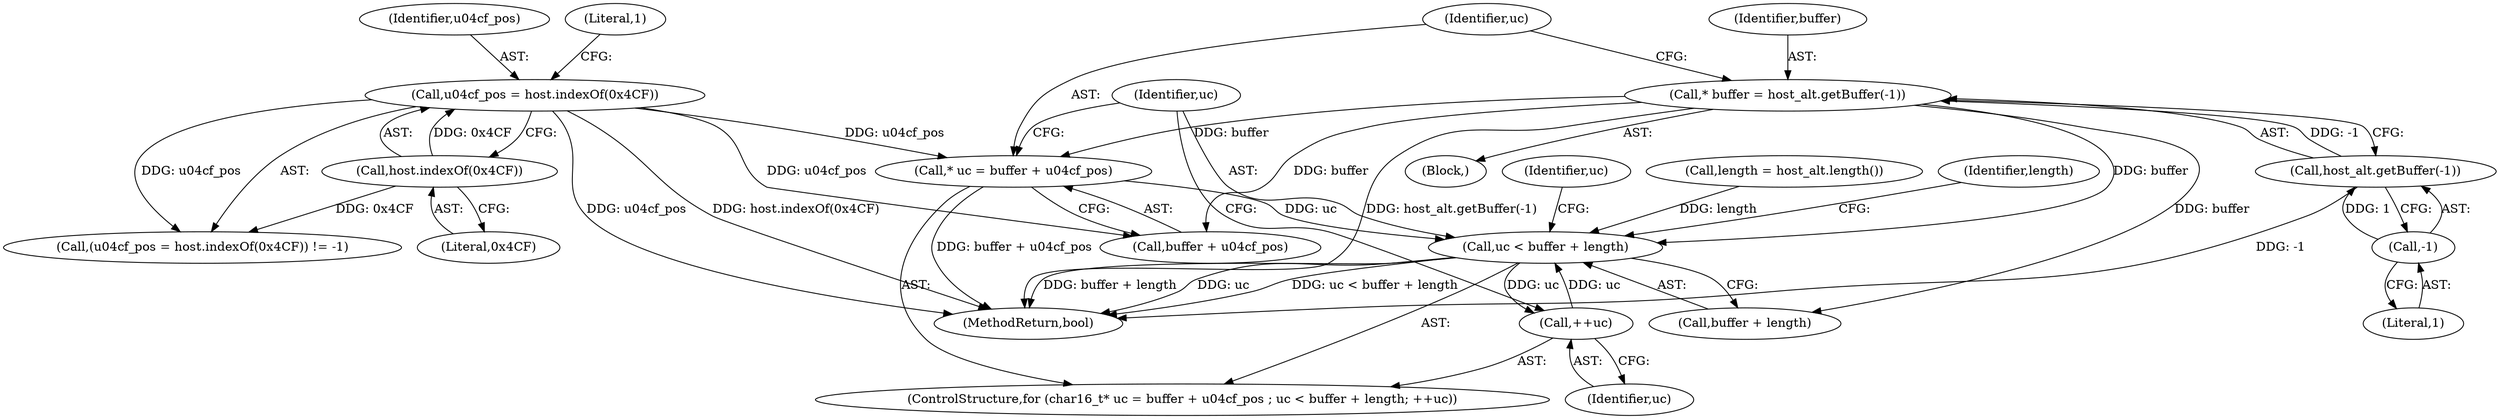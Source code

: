 digraph "0_Chrome_f9b56bc54fdff5981dba39a707489c3ca9980fac_1@integer" {
"1000157" [label="(Call,* uc = buffer + u04cf_pos)"];
"1000150" [label="(Call,* buffer = host_alt.getBuffer(-1))"];
"1000152" [label="(Call,host_alt.getBuffer(-1))"];
"1000153" [label="(Call,-1)"];
"1000137" [label="(Call,u04cf_pos = host.indexOf(0x4CF))"];
"1000139" [label="(Call,host.indexOf(0x4CF))"];
"1000162" [label="(Call,uc < buffer + length)"];
"1000167" [label="(Call,++uc)"];
"1000157" [label="(Call,* uc = buffer + u04cf_pos)"];
"1000154" [label="(Literal,1)"];
"1000180" [label="(Identifier,length)"];
"1000162" [label="(Call,uc < buffer + length)"];
"1000142" [label="(Literal,1)"];
"1000138" [label="(Identifier,u04cf_pos)"];
"1000140" [label="(Literal,0x4CF)"];
"1000153" [label="(Call,-1)"];
"1000168" [label="(Identifier,uc)"];
"1000163" [label="(Identifier,uc)"];
"1000173" [label="(Identifier,uc)"];
"1000155" [label="(ControlStructure,for (char16_t* uc = buffer + u04cf_pos ; uc < buffer + length; ++uc))"];
"1000136" [label="(Call,(u04cf_pos = host.indexOf(0x4CF)) != -1)"];
"1000150" [label="(Call,* buffer = host_alt.getBuffer(-1))"];
"1000151" [label="(Identifier,buffer)"];
"1000164" [label="(Call,buffer + length)"];
"1000209" [label="(MethodReturn,bool)"];
"1000152" [label="(Call,host_alt.getBuffer(-1))"];
"1000158" [label="(Identifier,uc)"];
"1000139" [label="(Call,host.indexOf(0x4CF))"];
"1000167" [label="(Call,++uc)"];
"1000137" [label="(Call,u04cf_pos = host.indexOf(0x4CF))"];
"1000146" [label="(Call,length = host_alt.length())"];
"1000159" [label="(Call,buffer + u04cf_pos)"];
"1000143" [label="(Block,)"];
"1000157" -> "1000155"  [label="AST: "];
"1000157" -> "1000159"  [label="CFG: "];
"1000158" -> "1000157"  [label="AST: "];
"1000159" -> "1000157"  [label="AST: "];
"1000163" -> "1000157"  [label="CFG: "];
"1000157" -> "1000209"  [label="DDG: buffer + u04cf_pos"];
"1000150" -> "1000157"  [label="DDG: buffer"];
"1000137" -> "1000157"  [label="DDG: u04cf_pos"];
"1000157" -> "1000162"  [label="DDG: uc"];
"1000150" -> "1000143"  [label="AST: "];
"1000150" -> "1000152"  [label="CFG: "];
"1000151" -> "1000150"  [label="AST: "];
"1000152" -> "1000150"  [label="AST: "];
"1000158" -> "1000150"  [label="CFG: "];
"1000150" -> "1000209"  [label="DDG: host_alt.getBuffer(-1)"];
"1000152" -> "1000150"  [label="DDG: -1"];
"1000150" -> "1000159"  [label="DDG: buffer"];
"1000150" -> "1000162"  [label="DDG: buffer"];
"1000150" -> "1000164"  [label="DDG: buffer"];
"1000152" -> "1000153"  [label="CFG: "];
"1000153" -> "1000152"  [label="AST: "];
"1000152" -> "1000209"  [label="DDG: -1"];
"1000153" -> "1000152"  [label="DDG: 1"];
"1000153" -> "1000154"  [label="CFG: "];
"1000154" -> "1000153"  [label="AST: "];
"1000137" -> "1000136"  [label="AST: "];
"1000137" -> "1000139"  [label="CFG: "];
"1000138" -> "1000137"  [label="AST: "];
"1000139" -> "1000137"  [label="AST: "];
"1000142" -> "1000137"  [label="CFG: "];
"1000137" -> "1000209"  [label="DDG: host.indexOf(0x4CF)"];
"1000137" -> "1000209"  [label="DDG: u04cf_pos"];
"1000137" -> "1000136"  [label="DDG: u04cf_pos"];
"1000139" -> "1000137"  [label="DDG: 0x4CF"];
"1000137" -> "1000159"  [label="DDG: u04cf_pos"];
"1000139" -> "1000140"  [label="CFG: "];
"1000140" -> "1000139"  [label="AST: "];
"1000139" -> "1000136"  [label="DDG: 0x4CF"];
"1000162" -> "1000155"  [label="AST: "];
"1000162" -> "1000164"  [label="CFG: "];
"1000163" -> "1000162"  [label="AST: "];
"1000164" -> "1000162"  [label="AST: "];
"1000173" -> "1000162"  [label="CFG: "];
"1000180" -> "1000162"  [label="CFG: "];
"1000162" -> "1000209"  [label="DDG: buffer + length"];
"1000162" -> "1000209"  [label="DDG: uc"];
"1000162" -> "1000209"  [label="DDG: uc < buffer + length"];
"1000167" -> "1000162"  [label="DDG: uc"];
"1000146" -> "1000162"  [label="DDG: length"];
"1000162" -> "1000167"  [label="DDG: uc"];
"1000167" -> "1000155"  [label="AST: "];
"1000167" -> "1000168"  [label="CFG: "];
"1000168" -> "1000167"  [label="AST: "];
"1000163" -> "1000167"  [label="CFG: "];
}

